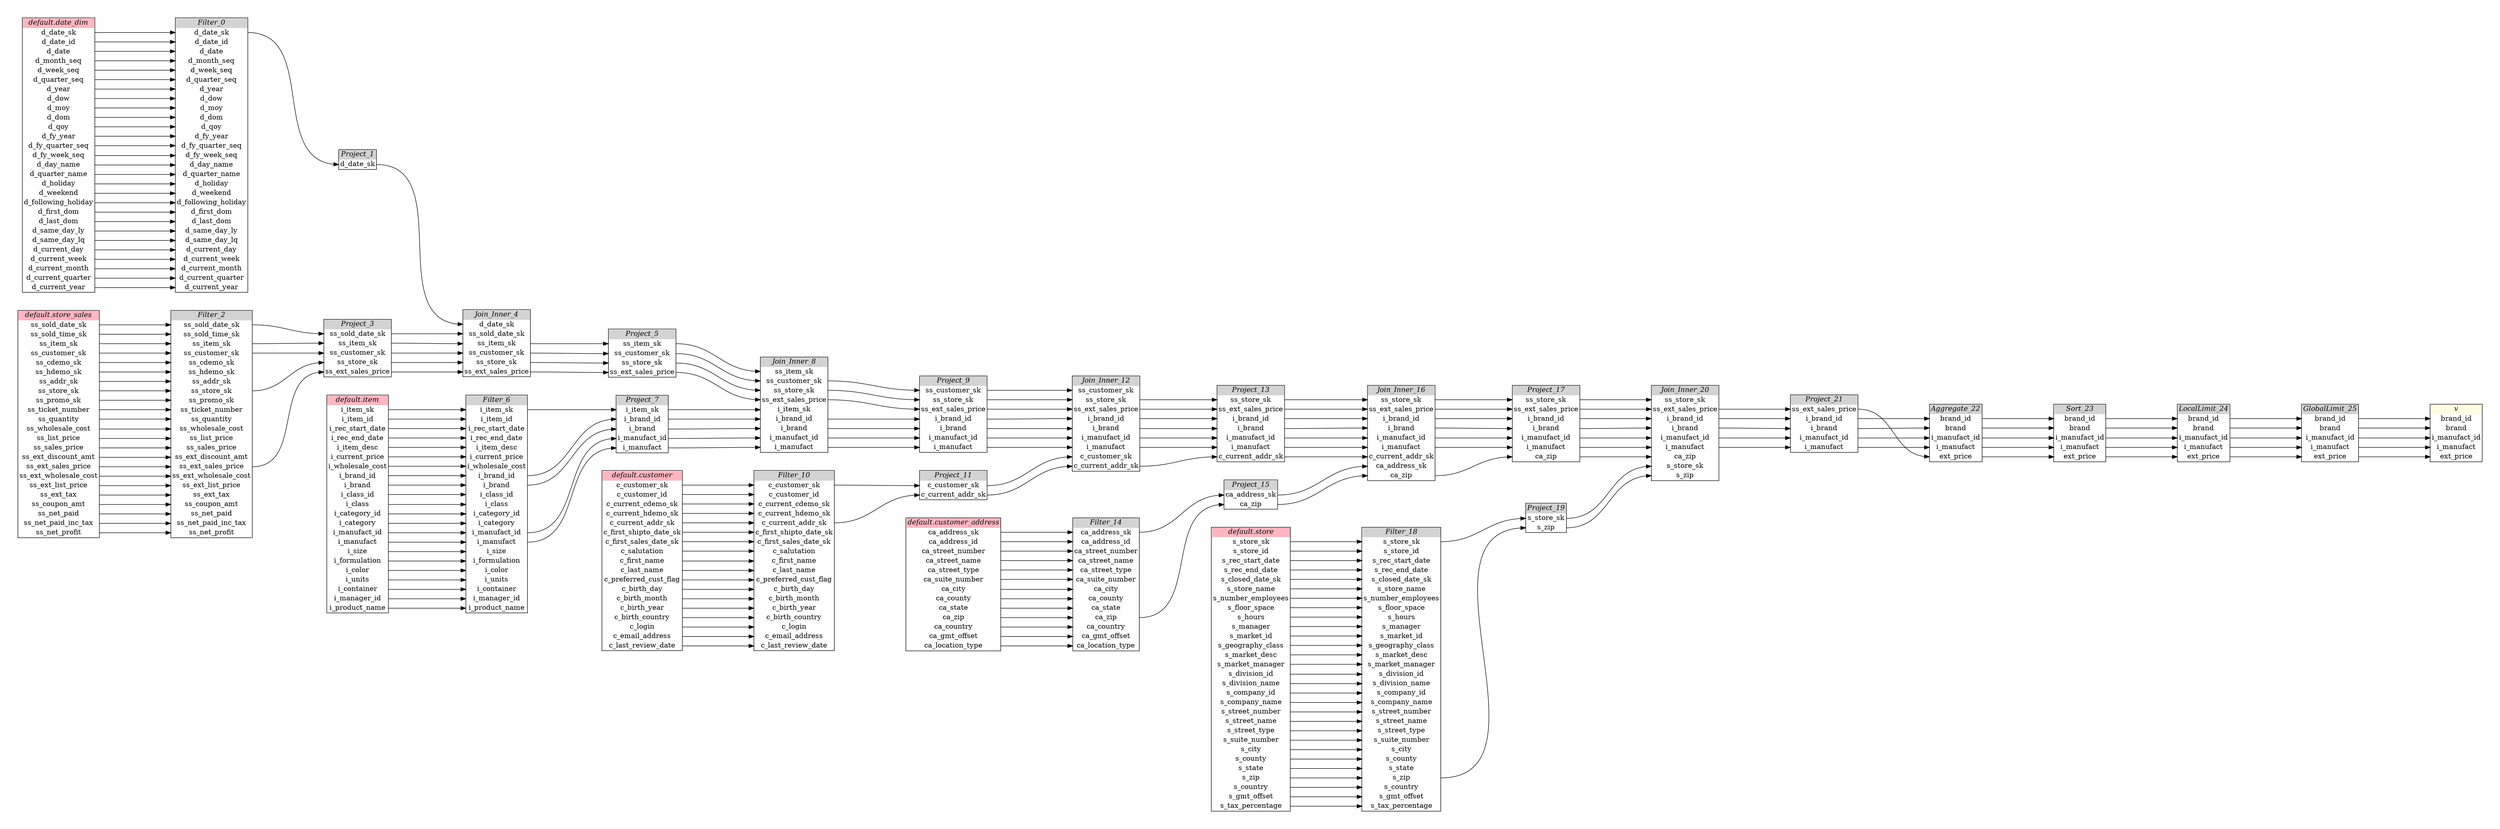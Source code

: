 // Automatically generated by TPCDSFlowTestSuite


digraph {
  graph [pad="0.5", nodesep="0.5", ranksep="2", fontname="Helvetica"];
  node [shape=plain]
  rankdir=LR;

  
"Aggregate_22" [label=<
<table border="1" cellborder="0" cellspacing="0">
  <tr><td bgcolor="lightgray" port="nodeName"><i>Aggregate_22</i></td></tr>
  <tr><td port="0">brand_id</td></tr>
<tr><td port="1">brand</td></tr>
<tr><td port="2">i_manufact_id</td></tr>
<tr><td port="3">i_manufact</td></tr>
<tr><td port="4">ext_price</td></tr>
</table>>];
     

"Filter_0" [label=<
<table border="1" cellborder="0" cellspacing="0">
  <tr><td bgcolor="lightgray" port="nodeName"><i>Filter_0</i></td></tr>
  <tr><td port="0">d_date_sk</td></tr>
<tr><td port="1">d_date_id</td></tr>
<tr><td port="2">d_date</td></tr>
<tr><td port="3">d_month_seq</td></tr>
<tr><td port="4">d_week_seq</td></tr>
<tr><td port="5">d_quarter_seq</td></tr>
<tr><td port="6">d_year</td></tr>
<tr><td port="7">d_dow</td></tr>
<tr><td port="8">d_moy</td></tr>
<tr><td port="9">d_dom</td></tr>
<tr><td port="10">d_qoy</td></tr>
<tr><td port="11">d_fy_year</td></tr>
<tr><td port="12">d_fy_quarter_seq</td></tr>
<tr><td port="13">d_fy_week_seq</td></tr>
<tr><td port="14">d_day_name</td></tr>
<tr><td port="15">d_quarter_name</td></tr>
<tr><td port="16">d_holiday</td></tr>
<tr><td port="17">d_weekend</td></tr>
<tr><td port="18">d_following_holiday</td></tr>
<tr><td port="19">d_first_dom</td></tr>
<tr><td port="20">d_last_dom</td></tr>
<tr><td port="21">d_same_day_ly</td></tr>
<tr><td port="22">d_same_day_lq</td></tr>
<tr><td port="23">d_current_day</td></tr>
<tr><td port="24">d_current_week</td></tr>
<tr><td port="25">d_current_month</td></tr>
<tr><td port="26">d_current_quarter</td></tr>
<tr><td port="27">d_current_year</td></tr>
</table>>];
     

"Filter_10" [label=<
<table border="1" cellborder="0" cellspacing="0">
  <tr><td bgcolor="lightgray" port="nodeName"><i>Filter_10</i></td></tr>
  <tr><td port="0">c_customer_sk</td></tr>
<tr><td port="1">c_customer_id</td></tr>
<tr><td port="2">c_current_cdemo_sk</td></tr>
<tr><td port="3">c_current_hdemo_sk</td></tr>
<tr><td port="4">c_current_addr_sk</td></tr>
<tr><td port="5">c_first_shipto_date_sk</td></tr>
<tr><td port="6">c_first_sales_date_sk</td></tr>
<tr><td port="7">c_salutation</td></tr>
<tr><td port="8">c_first_name</td></tr>
<tr><td port="9">c_last_name</td></tr>
<tr><td port="10">c_preferred_cust_flag</td></tr>
<tr><td port="11">c_birth_day</td></tr>
<tr><td port="12">c_birth_month</td></tr>
<tr><td port="13">c_birth_year</td></tr>
<tr><td port="14">c_birth_country</td></tr>
<tr><td port="15">c_login</td></tr>
<tr><td port="16">c_email_address</td></tr>
<tr><td port="17">c_last_review_date</td></tr>
</table>>];
     

"Filter_14" [label=<
<table border="1" cellborder="0" cellspacing="0">
  <tr><td bgcolor="lightgray" port="nodeName"><i>Filter_14</i></td></tr>
  <tr><td port="0">ca_address_sk</td></tr>
<tr><td port="1">ca_address_id</td></tr>
<tr><td port="2">ca_street_number</td></tr>
<tr><td port="3">ca_street_name</td></tr>
<tr><td port="4">ca_street_type</td></tr>
<tr><td port="5">ca_suite_number</td></tr>
<tr><td port="6">ca_city</td></tr>
<tr><td port="7">ca_county</td></tr>
<tr><td port="8">ca_state</td></tr>
<tr><td port="9">ca_zip</td></tr>
<tr><td port="10">ca_country</td></tr>
<tr><td port="11">ca_gmt_offset</td></tr>
<tr><td port="12">ca_location_type</td></tr>
</table>>];
     

"Filter_18" [label=<
<table border="1" cellborder="0" cellspacing="0">
  <tr><td bgcolor="lightgray" port="nodeName"><i>Filter_18</i></td></tr>
  <tr><td port="0">s_store_sk</td></tr>
<tr><td port="1">s_store_id</td></tr>
<tr><td port="2">s_rec_start_date</td></tr>
<tr><td port="3">s_rec_end_date</td></tr>
<tr><td port="4">s_closed_date_sk</td></tr>
<tr><td port="5">s_store_name</td></tr>
<tr><td port="6">s_number_employees</td></tr>
<tr><td port="7">s_floor_space</td></tr>
<tr><td port="8">s_hours</td></tr>
<tr><td port="9">s_manager</td></tr>
<tr><td port="10">s_market_id</td></tr>
<tr><td port="11">s_geography_class</td></tr>
<tr><td port="12">s_market_desc</td></tr>
<tr><td port="13">s_market_manager</td></tr>
<tr><td port="14">s_division_id</td></tr>
<tr><td port="15">s_division_name</td></tr>
<tr><td port="16">s_company_id</td></tr>
<tr><td port="17">s_company_name</td></tr>
<tr><td port="18">s_street_number</td></tr>
<tr><td port="19">s_street_name</td></tr>
<tr><td port="20">s_street_type</td></tr>
<tr><td port="21">s_suite_number</td></tr>
<tr><td port="22">s_city</td></tr>
<tr><td port="23">s_county</td></tr>
<tr><td port="24">s_state</td></tr>
<tr><td port="25">s_zip</td></tr>
<tr><td port="26">s_country</td></tr>
<tr><td port="27">s_gmt_offset</td></tr>
<tr><td port="28">s_tax_percentage</td></tr>
</table>>];
     

"Filter_2" [label=<
<table border="1" cellborder="0" cellspacing="0">
  <tr><td bgcolor="lightgray" port="nodeName"><i>Filter_2</i></td></tr>
  <tr><td port="0">ss_sold_date_sk</td></tr>
<tr><td port="1">ss_sold_time_sk</td></tr>
<tr><td port="2">ss_item_sk</td></tr>
<tr><td port="3">ss_customer_sk</td></tr>
<tr><td port="4">ss_cdemo_sk</td></tr>
<tr><td port="5">ss_hdemo_sk</td></tr>
<tr><td port="6">ss_addr_sk</td></tr>
<tr><td port="7">ss_store_sk</td></tr>
<tr><td port="8">ss_promo_sk</td></tr>
<tr><td port="9">ss_ticket_number</td></tr>
<tr><td port="10">ss_quantity</td></tr>
<tr><td port="11">ss_wholesale_cost</td></tr>
<tr><td port="12">ss_list_price</td></tr>
<tr><td port="13">ss_sales_price</td></tr>
<tr><td port="14">ss_ext_discount_amt</td></tr>
<tr><td port="15">ss_ext_sales_price</td></tr>
<tr><td port="16">ss_ext_wholesale_cost</td></tr>
<tr><td port="17">ss_ext_list_price</td></tr>
<tr><td port="18">ss_ext_tax</td></tr>
<tr><td port="19">ss_coupon_amt</td></tr>
<tr><td port="20">ss_net_paid</td></tr>
<tr><td port="21">ss_net_paid_inc_tax</td></tr>
<tr><td port="22">ss_net_profit</td></tr>
</table>>];
     

"Filter_6" [label=<
<table border="1" cellborder="0" cellspacing="0">
  <tr><td bgcolor="lightgray" port="nodeName"><i>Filter_6</i></td></tr>
  <tr><td port="0">i_item_sk</td></tr>
<tr><td port="1">i_item_id</td></tr>
<tr><td port="2">i_rec_start_date</td></tr>
<tr><td port="3">i_rec_end_date</td></tr>
<tr><td port="4">i_item_desc</td></tr>
<tr><td port="5">i_current_price</td></tr>
<tr><td port="6">i_wholesale_cost</td></tr>
<tr><td port="7">i_brand_id</td></tr>
<tr><td port="8">i_brand</td></tr>
<tr><td port="9">i_class_id</td></tr>
<tr><td port="10">i_class</td></tr>
<tr><td port="11">i_category_id</td></tr>
<tr><td port="12">i_category</td></tr>
<tr><td port="13">i_manufact_id</td></tr>
<tr><td port="14">i_manufact</td></tr>
<tr><td port="15">i_size</td></tr>
<tr><td port="16">i_formulation</td></tr>
<tr><td port="17">i_color</td></tr>
<tr><td port="18">i_units</td></tr>
<tr><td port="19">i_container</td></tr>
<tr><td port="20">i_manager_id</td></tr>
<tr><td port="21">i_product_name</td></tr>
</table>>];
     

"GlobalLimit_25" [label=<
<table border="1" cellborder="0" cellspacing="0">
  <tr><td bgcolor="lightgray" port="nodeName"><i>GlobalLimit_25</i></td></tr>
  <tr><td port="0">brand_id</td></tr>
<tr><td port="1">brand</td></tr>
<tr><td port="2">i_manufact_id</td></tr>
<tr><td port="3">i_manufact</td></tr>
<tr><td port="4">ext_price</td></tr>
</table>>];
     

"Join_Inner_12" [label=<
<table border="1" cellborder="0" cellspacing="0">
  <tr><td bgcolor="lightgray" port="nodeName"><i>Join_Inner_12</i></td></tr>
  <tr><td port="0">ss_customer_sk</td></tr>
<tr><td port="1">ss_store_sk</td></tr>
<tr><td port="2">ss_ext_sales_price</td></tr>
<tr><td port="3">i_brand_id</td></tr>
<tr><td port="4">i_brand</td></tr>
<tr><td port="5">i_manufact_id</td></tr>
<tr><td port="6">i_manufact</td></tr>
<tr><td port="7">c_customer_sk</td></tr>
<tr><td port="8">c_current_addr_sk</td></tr>
</table>>];
     

"Join_Inner_16" [label=<
<table border="1" cellborder="0" cellspacing="0">
  <tr><td bgcolor="lightgray" port="nodeName"><i>Join_Inner_16</i></td></tr>
  <tr><td port="0">ss_store_sk</td></tr>
<tr><td port="1">ss_ext_sales_price</td></tr>
<tr><td port="2">i_brand_id</td></tr>
<tr><td port="3">i_brand</td></tr>
<tr><td port="4">i_manufact_id</td></tr>
<tr><td port="5">i_manufact</td></tr>
<tr><td port="6">c_current_addr_sk</td></tr>
<tr><td port="7">ca_address_sk</td></tr>
<tr><td port="8">ca_zip</td></tr>
</table>>];
     

"Join_Inner_20" [label=<
<table border="1" cellborder="0" cellspacing="0">
  <tr><td bgcolor="lightgray" port="nodeName"><i>Join_Inner_20</i></td></tr>
  <tr><td port="0">ss_store_sk</td></tr>
<tr><td port="1">ss_ext_sales_price</td></tr>
<tr><td port="2">i_brand_id</td></tr>
<tr><td port="3">i_brand</td></tr>
<tr><td port="4">i_manufact_id</td></tr>
<tr><td port="5">i_manufact</td></tr>
<tr><td port="6">ca_zip</td></tr>
<tr><td port="7">s_store_sk</td></tr>
<tr><td port="8">s_zip</td></tr>
</table>>];
     

"Join_Inner_4" [label=<
<table border="1" cellborder="0" cellspacing="0">
  <tr><td bgcolor="lightgray" port="nodeName"><i>Join_Inner_4</i></td></tr>
  <tr><td port="0">d_date_sk</td></tr>
<tr><td port="1">ss_sold_date_sk</td></tr>
<tr><td port="2">ss_item_sk</td></tr>
<tr><td port="3">ss_customer_sk</td></tr>
<tr><td port="4">ss_store_sk</td></tr>
<tr><td port="5">ss_ext_sales_price</td></tr>
</table>>];
     

"Join_Inner_8" [label=<
<table border="1" cellborder="0" cellspacing="0">
  <tr><td bgcolor="lightgray" port="nodeName"><i>Join_Inner_8</i></td></tr>
  <tr><td port="0">ss_item_sk</td></tr>
<tr><td port="1">ss_customer_sk</td></tr>
<tr><td port="2">ss_store_sk</td></tr>
<tr><td port="3">ss_ext_sales_price</td></tr>
<tr><td port="4">i_item_sk</td></tr>
<tr><td port="5">i_brand_id</td></tr>
<tr><td port="6">i_brand</td></tr>
<tr><td port="7">i_manufact_id</td></tr>
<tr><td port="8">i_manufact</td></tr>
</table>>];
     

"LocalLimit_24" [label=<
<table border="1" cellborder="0" cellspacing="0">
  <tr><td bgcolor="lightgray" port="nodeName"><i>LocalLimit_24</i></td></tr>
  <tr><td port="0">brand_id</td></tr>
<tr><td port="1">brand</td></tr>
<tr><td port="2">i_manufact_id</td></tr>
<tr><td port="3">i_manufact</td></tr>
<tr><td port="4">ext_price</td></tr>
</table>>];
     

"Project_1" [label=<
<table border="1" cellborder="0" cellspacing="0">
  <tr><td bgcolor="lightgray" port="nodeName"><i>Project_1</i></td></tr>
  <tr><td port="0">d_date_sk</td></tr>
</table>>];
     

"Project_11" [label=<
<table border="1" cellborder="0" cellspacing="0">
  <tr><td bgcolor="lightgray" port="nodeName"><i>Project_11</i></td></tr>
  <tr><td port="0">c_customer_sk</td></tr>
<tr><td port="1">c_current_addr_sk</td></tr>
</table>>];
     

"Project_13" [label=<
<table border="1" cellborder="0" cellspacing="0">
  <tr><td bgcolor="lightgray" port="nodeName"><i>Project_13</i></td></tr>
  <tr><td port="0">ss_store_sk</td></tr>
<tr><td port="1">ss_ext_sales_price</td></tr>
<tr><td port="2">i_brand_id</td></tr>
<tr><td port="3">i_brand</td></tr>
<tr><td port="4">i_manufact_id</td></tr>
<tr><td port="5">i_manufact</td></tr>
<tr><td port="6">c_current_addr_sk</td></tr>
</table>>];
     

"Project_15" [label=<
<table border="1" cellborder="0" cellspacing="0">
  <tr><td bgcolor="lightgray" port="nodeName"><i>Project_15</i></td></tr>
  <tr><td port="0">ca_address_sk</td></tr>
<tr><td port="1">ca_zip</td></tr>
</table>>];
     

"Project_17" [label=<
<table border="1" cellborder="0" cellspacing="0">
  <tr><td bgcolor="lightgray" port="nodeName"><i>Project_17</i></td></tr>
  <tr><td port="0">ss_store_sk</td></tr>
<tr><td port="1">ss_ext_sales_price</td></tr>
<tr><td port="2">i_brand_id</td></tr>
<tr><td port="3">i_brand</td></tr>
<tr><td port="4">i_manufact_id</td></tr>
<tr><td port="5">i_manufact</td></tr>
<tr><td port="6">ca_zip</td></tr>
</table>>];
     

"Project_19" [label=<
<table border="1" cellborder="0" cellspacing="0">
  <tr><td bgcolor="lightgray" port="nodeName"><i>Project_19</i></td></tr>
  <tr><td port="0">s_store_sk</td></tr>
<tr><td port="1">s_zip</td></tr>
</table>>];
     

"Project_21" [label=<
<table border="1" cellborder="0" cellspacing="0">
  <tr><td bgcolor="lightgray" port="nodeName"><i>Project_21</i></td></tr>
  <tr><td port="0">ss_ext_sales_price</td></tr>
<tr><td port="1">i_brand_id</td></tr>
<tr><td port="2">i_brand</td></tr>
<tr><td port="3">i_manufact_id</td></tr>
<tr><td port="4">i_manufact</td></tr>
</table>>];
     

"Project_3" [label=<
<table border="1" cellborder="0" cellspacing="0">
  <tr><td bgcolor="lightgray" port="nodeName"><i>Project_3</i></td></tr>
  <tr><td port="0">ss_sold_date_sk</td></tr>
<tr><td port="1">ss_item_sk</td></tr>
<tr><td port="2">ss_customer_sk</td></tr>
<tr><td port="3">ss_store_sk</td></tr>
<tr><td port="4">ss_ext_sales_price</td></tr>
</table>>];
     

"Project_5" [label=<
<table border="1" cellborder="0" cellspacing="0">
  <tr><td bgcolor="lightgray" port="nodeName"><i>Project_5</i></td></tr>
  <tr><td port="0">ss_item_sk</td></tr>
<tr><td port="1">ss_customer_sk</td></tr>
<tr><td port="2">ss_store_sk</td></tr>
<tr><td port="3">ss_ext_sales_price</td></tr>
</table>>];
     

"Project_7" [label=<
<table border="1" cellborder="0" cellspacing="0">
  <tr><td bgcolor="lightgray" port="nodeName"><i>Project_7</i></td></tr>
  <tr><td port="0">i_item_sk</td></tr>
<tr><td port="1">i_brand_id</td></tr>
<tr><td port="2">i_brand</td></tr>
<tr><td port="3">i_manufact_id</td></tr>
<tr><td port="4">i_manufact</td></tr>
</table>>];
     

"Project_9" [label=<
<table border="1" cellborder="0" cellspacing="0">
  <tr><td bgcolor="lightgray" port="nodeName"><i>Project_9</i></td></tr>
  <tr><td port="0">ss_customer_sk</td></tr>
<tr><td port="1">ss_store_sk</td></tr>
<tr><td port="2">ss_ext_sales_price</td></tr>
<tr><td port="3">i_brand_id</td></tr>
<tr><td port="4">i_brand</td></tr>
<tr><td port="5">i_manufact_id</td></tr>
<tr><td port="6">i_manufact</td></tr>
</table>>];
     

"Sort_23" [label=<
<table border="1" cellborder="0" cellspacing="0">
  <tr><td bgcolor="lightgray" port="nodeName"><i>Sort_23</i></td></tr>
  <tr><td port="0">brand_id</td></tr>
<tr><td port="1">brand</td></tr>
<tr><td port="2">i_manufact_id</td></tr>
<tr><td port="3">i_manufact</td></tr>
<tr><td port="4">ext_price</td></tr>
</table>>];
     

"default.customer" [label=<
<table border="1" cellborder="0" cellspacing="0">
  <tr><td bgcolor="lightpink" port="nodeName"><i>default.customer</i></td></tr>
  <tr><td port="0">c_customer_sk</td></tr>
<tr><td port="1">c_customer_id</td></tr>
<tr><td port="2">c_current_cdemo_sk</td></tr>
<tr><td port="3">c_current_hdemo_sk</td></tr>
<tr><td port="4">c_current_addr_sk</td></tr>
<tr><td port="5">c_first_shipto_date_sk</td></tr>
<tr><td port="6">c_first_sales_date_sk</td></tr>
<tr><td port="7">c_salutation</td></tr>
<tr><td port="8">c_first_name</td></tr>
<tr><td port="9">c_last_name</td></tr>
<tr><td port="10">c_preferred_cust_flag</td></tr>
<tr><td port="11">c_birth_day</td></tr>
<tr><td port="12">c_birth_month</td></tr>
<tr><td port="13">c_birth_year</td></tr>
<tr><td port="14">c_birth_country</td></tr>
<tr><td port="15">c_login</td></tr>
<tr><td port="16">c_email_address</td></tr>
<tr><td port="17">c_last_review_date</td></tr>
</table>>];
     

"default.customer_address" [label=<
<table border="1" cellborder="0" cellspacing="0">
  <tr><td bgcolor="lightpink" port="nodeName"><i>default.customer_address</i></td></tr>
  <tr><td port="0">ca_address_sk</td></tr>
<tr><td port="1">ca_address_id</td></tr>
<tr><td port="2">ca_street_number</td></tr>
<tr><td port="3">ca_street_name</td></tr>
<tr><td port="4">ca_street_type</td></tr>
<tr><td port="5">ca_suite_number</td></tr>
<tr><td port="6">ca_city</td></tr>
<tr><td port="7">ca_county</td></tr>
<tr><td port="8">ca_state</td></tr>
<tr><td port="9">ca_zip</td></tr>
<tr><td port="10">ca_country</td></tr>
<tr><td port="11">ca_gmt_offset</td></tr>
<tr><td port="12">ca_location_type</td></tr>
</table>>];
     

"default.date_dim" [label=<
<table border="1" cellborder="0" cellspacing="0">
  <tr><td bgcolor="lightpink" port="nodeName"><i>default.date_dim</i></td></tr>
  <tr><td port="0">d_date_sk</td></tr>
<tr><td port="1">d_date_id</td></tr>
<tr><td port="2">d_date</td></tr>
<tr><td port="3">d_month_seq</td></tr>
<tr><td port="4">d_week_seq</td></tr>
<tr><td port="5">d_quarter_seq</td></tr>
<tr><td port="6">d_year</td></tr>
<tr><td port="7">d_dow</td></tr>
<tr><td port="8">d_moy</td></tr>
<tr><td port="9">d_dom</td></tr>
<tr><td port="10">d_qoy</td></tr>
<tr><td port="11">d_fy_year</td></tr>
<tr><td port="12">d_fy_quarter_seq</td></tr>
<tr><td port="13">d_fy_week_seq</td></tr>
<tr><td port="14">d_day_name</td></tr>
<tr><td port="15">d_quarter_name</td></tr>
<tr><td port="16">d_holiday</td></tr>
<tr><td port="17">d_weekend</td></tr>
<tr><td port="18">d_following_holiday</td></tr>
<tr><td port="19">d_first_dom</td></tr>
<tr><td port="20">d_last_dom</td></tr>
<tr><td port="21">d_same_day_ly</td></tr>
<tr><td port="22">d_same_day_lq</td></tr>
<tr><td port="23">d_current_day</td></tr>
<tr><td port="24">d_current_week</td></tr>
<tr><td port="25">d_current_month</td></tr>
<tr><td port="26">d_current_quarter</td></tr>
<tr><td port="27">d_current_year</td></tr>
</table>>];
     

"default.item" [label=<
<table border="1" cellborder="0" cellspacing="0">
  <tr><td bgcolor="lightpink" port="nodeName"><i>default.item</i></td></tr>
  <tr><td port="0">i_item_sk</td></tr>
<tr><td port="1">i_item_id</td></tr>
<tr><td port="2">i_rec_start_date</td></tr>
<tr><td port="3">i_rec_end_date</td></tr>
<tr><td port="4">i_item_desc</td></tr>
<tr><td port="5">i_current_price</td></tr>
<tr><td port="6">i_wholesale_cost</td></tr>
<tr><td port="7">i_brand_id</td></tr>
<tr><td port="8">i_brand</td></tr>
<tr><td port="9">i_class_id</td></tr>
<tr><td port="10">i_class</td></tr>
<tr><td port="11">i_category_id</td></tr>
<tr><td port="12">i_category</td></tr>
<tr><td port="13">i_manufact_id</td></tr>
<tr><td port="14">i_manufact</td></tr>
<tr><td port="15">i_size</td></tr>
<tr><td port="16">i_formulation</td></tr>
<tr><td port="17">i_color</td></tr>
<tr><td port="18">i_units</td></tr>
<tr><td port="19">i_container</td></tr>
<tr><td port="20">i_manager_id</td></tr>
<tr><td port="21">i_product_name</td></tr>
</table>>];
     

"default.store" [label=<
<table border="1" cellborder="0" cellspacing="0">
  <tr><td bgcolor="lightpink" port="nodeName"><i>default.store</i></td></tr>
  <tr><td port="0">s_store_sk</td></tr>
<tr><td port="1">s_store_id</td></tr>
<tr><td port="2">s_rec_start_date</td></tr>
<tr><td port="3">s_rec_end_date</td></tr>
<tr><td port="4">s_closed_date_sk</td></tr>
<tr><td port="5">s_store_name</td></tr>
<tr><td port="6">s_number_employees</td></tr>
<tr><td port="7">s_floor_space</td></tr>
<tr><td port="8">s_hours</td></tr>
<tr><td port="9">s_manager</td></tr>
<tr><td port="10">s_market_id</td></tr>
<tr><td port="11">s_geography_class</td></tr>
<tr><td port="12">s_market_desc</td></tr>
<tr><td port="13">s_market_manager</td></tr>
<tr><td port="14">s_division_id</td></tr>
<tr><td port="15">s_division_name</td></tr>
<tr><td port="16">s_company_id</td></tr>
<tr><td port="17">s_company_name</td></tr>
<tr><td port="18">s_street_number</td></tr>
<tr><td port="19">s_street_name</td></tr>
<tr><td port="20">s_street_type</td></tr>
<tr><td port="21">s_suite_number</td></tr>
<tr><td port="22">s_city</td></tr>
<tr><td port="23">s_county</td></tr>
<tr><td port="24">s_state</td></tr>
<tr><td port="25">s_zip</td></tr>
<tr><td port="26">s_country</td></tr>
<tr><td port="27">s_gmt_offset</td></tr>
<tr><td port="28">s_tax_percentage</td></tr>
</table>>];
     

"default.store_sales" [label=<
<table border="1" cellborder="0" cellspacing="0">
  <tr><td bgcolor="lightpink" port="nodeName"><i>default.store_sales</i></td></tr>
  <tr><td port="0">ss_sold_date_sk</td></tr>
<tr><td port="1">ss_sold_time_sk</td></tr>
<tr><td port="2">ss_item_sk</td></tr>
<tr><td port="3">ss_customer_sk</td></tr>
<tr><td port="4">ss_cdemo_sk</td></tr>
<tr><td port="5">ss_hdemo_sk</td></tr>
<tr><td port="6">ss_addr_sk</td></tr>
<tr><td port="7">ss_store_sk</td></tr>
<tr><td port="8">ss_promo_sk</td></tr>
<tr><td port="9">ss_ticket_number</td></tr>
<tr><td port="10">ss_quantity</td></tr>
<tr><td port="11">ss_wholesale_cost</td></tr>
<tr><td port="12">ss_list_price</td></tr>
<tr><td port="13">ss_sales_price</td></tr>
<tr><td port="14">ss_ext_discount_amt</td></tr>
<tr><td port="15">ss_ext_sales_price</td></tr>
<tr><td port="16">ss_ext_wholesale_cost</td></tr>
<tr><td port="17">ss_ext_list_price</td></tr>
<tr><td port="18">ss_ext_tax</td></tr>
<tr><td port="19">ss_coupon_amt</td></tr>
<tr><td port="20">ss_net_paid</td></tr>
<tr><td port="21">ss_net_paid_inc_tax</td></tr>
<tr><td port="22">ss_net_profit</td></tr>
</table>>];
     

"v" [label=<
<table border="1" cellborder="0" cellspacing="0">
  <tr><td bgcolor="lightyellow" port="nodeName"><i>v</i></td></tr>
  <tr><td port="0">brand_id</td></tr>
<tr><td port="1">brand</td></tr>
<tr><td port="2">i_manufact_id</td></tr>
<tr><td port="3">i_manufact</td></tr>
<tr><td port="4">ext_price</td></tr>
</table>>];
     
  "Aggregate_22":0 -> "Sort_23":0;
"Aggregate_22":1 -> "Sort_23":1;
"Aggregate_22":2 -> "Sort_23":2;
"Aggregate_22":3 -> "Sort_23":3;
"Aggregate_22":4 -> "Sort_23":4;
"Filter_0":0 -> "Project_1":0;
"Filter_10":0 -> "Project_11":0;
"Filter_10":4 -> "Project_11":1;
"Filter_14":0 -> "Project_15":0;
"Filter_14":9 -> "Project_15":1;
"Filter_18":0 -> "Project_19":0;
"Filter_18":25 -> "Project_19":1;
"Filter_2":0 -> "Project_3":0;
"Filter_2":15 -> "Project_3":4;
"Filter_2":2 -> "Project_3":1;
"Filter_2":3 -> "Project_3":2;
"Filter_2":7 -> "Project_3":3;
"Filter_6":0 -> "Project_7":0;
"Filter_6":13 -> "Project_7":3;
"Filter_6":14 -> "Project_7":4;
"Filter_6":7 -> "Project_7":1;
"Filter_6":8 -> "Project_7":2;
"GlobalLimit_25":0 -> "v":0;
"GlobalLimit_25":1 -> "v":1;
"GlobalLimit_25":2 -> "v":2;
"GlobalLimit_25":3 -> "v":3;
"GlobalLimit_25":4 -> "v":4;
"Join_Inner_12":1 -> "Project_13":0;
"Join_Inner_12":2 -> "Project_13":1;
"Join_Inner_12":3 -> "Project_13":2;
"Join_Inner_12":4 -> "Project_13":3;
"Join_Inner_12":5 -> "Project_13":4;
"Join_Inner_12":6 -> "Project_13":5;
"Join_Inner_12":8 -> "Project_13":6;
"Join_Inner_16":0 -> "Project_17":0;
"Join_Inner_16":1 -> "Project_17":1;
"Join_Inner_16":2 -> "Project_17":2;
"Join_Inner_16":3 -> "Project_17":3;
"Join_Inner_16":4 -> "Project_17":4;
"Join_Inner_16":5 -> "Project_17":5;
"Join_Inner_16":8 -> "Project_17":6;
"Join_Inner_20":1 -> "Project_21":0;
"Join_Inner_20":2 -> "Project_21":1;
"Join_Inner_20":3 -> "Project_21":2;
"Join_Inner_20":4 -> "Project_21":3;
"Join_Inner_20":5 -> "Project_21":4;
"Join_Inner_4":2 -> "Project_5":0;
"Join_Inner_4":3 -> "Project_5":1;
"Join_Inner_4":4 -> "Project_5":2;
"Join_Inner_4":5 -> "Project_5":3;
"Join_Inner_8":1 -> "Project_9":0;
"Join_Inner_8":2 -> "Project_9":1;
"Join_Inner_8":3 -> "Project_9":2;
"Join_Inner_8":5 -> "Project_9":3;
"Join_Inner_8":6 -> "Project_9":4;
"Join_Inner_8":7 -> "Project_9":5;
"Join_Inner_8":8 -> "Project_9":6;
"LocalLimit_24":0 -> "GlobalLimit_25":0;
"LocalLimit_24":1 -> "GlobalLimit_25":1;
"LocalLimit_24":2 -> "GlobalLimit_25":2;
"LocalLimit_24":3 -> "GlobalLimit_25":3;
"LocalLimit_24":4 -> "GlobalLimit_25":4;
"Project_1":0 -> "Join_Inner_4":0;
"Project_11":0 -> "Join_Inner_12":7;
"Project_11":1 -> "Join_Inner_12":8;
"Project_13":0 -> "Join_Inner_16":0;
"Project_13":1 -> "Join_Inner_16":1;
"Project_13":2 -> "Join_Inner_16":2;
"Project_13":3 -> "Join_Inner_16":3;
"Project_13":4 -> "Join_Inner_16":4;
"Project_13":5 -> "Join_Inner_16":5;
"Project_13":6 -> "Join_Inner_16":6;
"Project_15":0 -> "Join_Inner_16":7;
"Project_15":1 -> "Join_Inner_16":8;
"Project_17":0 -> "Join_Inner_20":0;
"Project_17":1 -> "Join_Inner_20":1;
"Project_17":2 -> "Join_Inner_20":2;
"Project_17":3 -> "Join_Inner_20":3;
"Project_17":4 -> "Join_Inner_20":4;
"Project_17":5 -> "Join_Inner_20":5;
"Project_17":6 -> "Join_Inner_20":6;
"Project_19":0 -> "Join_Inner_20":7;
"Project_19":1 -> "Join_Inner_20":8;
"Project_21":0 -> "Aggregate_22":4;
"Project_21":1 -> "Aggregate_22":0;
"Project_21":2 -> "Aggregate_22":1;
"Project_21":3 -> "Aggregate_22":2;
"Project_21":4 -> "Aggregate_22":3;
"Project_3":0 -> "Join_Inner_4":1;
"Project_3":1 -> "Join_Inner_4":2;
"Project_3":2 -> "Join_Inner_4":3;
"Project_3":3 -> "Join_Inner_4":4;
"Project_3":4 -> "Join_Inner_4":5;
"Project_5":0 -> "Join_Inner_8":0;
"Project_5":1 -> "Join_Inner_8":1;
"Project_5":2 -> "Join_Inner_8":2;
"Project_5":3 -> "Join_Inner_8":3;
"Project_7":0 -> "Join_Inner_8":4;
"Project_7":1 -> "Join_Inner_8":5;
"Project_7":2 -> "Join_Inner_8":6;
"Project_7":3 -> "Join_Inner_8":7;
"Project_7":4 -> "Join_Inner_8":8;
"Project_9":0 -> "Join_Inner_12":0;
"Project_9":1 -> "Join_Inner_12":1;
"Project_9":2 -> "Join_Inner_12":2;
"Project_9":3 -> "Join_Inner_12":3;
"Project_9":4 -> "Join_Inner_12":4;
"Project_9":5 -> "Join_Inner_12":5;
"Project_9":6 -> "Join_Inner_12":6;
"Sort_23":0 -> "LocalLimit_24":0;
"Sort_23":1 -> "LocalLimit_24":1;
"Sort_23":2 -> "LocalLimit_24":2;
"Sort_23":3 -> "LocalLimit_24":3;
"Sort_23":4 -> "LocalLimit_24":4;
"default.customer":0 -> "Filter_10":0;
"default.customer":1 -> "Filter_10":1;
"default.customer":10 -> "Filter_10":10;
"default.customer":11 -> "Filter_10":11;
"default.customer":12 -> "Filter_10":12;
"default.customer":13 -> "Filter_10":13;
"default.customer":14 -> "Filter_10":14;
"default.customer":15 -> "Filter_10":15;
"default.customer":16 -> "Filter_10":16;
"default.customer":17 -> "Filter_10":17;
"default.customer":2 -> "Filter_10":2;
"default.customer":3 -> "Filter_10":3;
"default.customer":4 -> "Filter_10":4;
"default.customer":5 -> "Filter_10":5;
"default.customer":6 -> "Filter_10":6;
"default.customer":7 -> "Filter_10":7;
"default.customer":8 -> "Filter_10":8;
"default.customer":9 -> "Filter_10":9;
"default.customer_address":0 -> "Filter_14":0;
"default.customer_address":1 -> "Filter_14":1;
"default.customer_address":10 -> "Filter_14":10;
"default.customer_address":11 -> "Filter_14":11;
"default.customer_address":12 -> "Filter_14":12;
"default.customer_address":2 -> "Filter_14":2;
"default.customer_address":3 -> "Filter_14":3;
"default.customer_address":4 -> "Filter_14":4;
"default.customer_address":5 -> "Filter_14":5;
"default.customer_address":6 -> "Filter_14":6;
"default.customer_address":7 -> "Filter_14":7;
"default.customer_address":8 -> "Filter_14":8;
"default.customer_address":9 -> "Filter_14":9;
"default.date_dim":0 -> "Filter_0":0;
"default.date_dim":1 -> "Filter_0":1;
"default.date_dim":10 -> "Filter_0":10;
"default.date_dim":11 -> "Filter_0":11;
"default.date_dim":12 -> "Filter_0":12;
"default.date_dim":13 -> "Filter_0":13;
"default.date_dim":14 -> "Filter_0":14;
"default.date_dim":15 -> "Filter_0":15;
"default.date_dim":16 -> "Filter_0":16;
"default.date_dim":17 -> "Filter_0":17;
"default.date_dim":18 -> "Filter_0":18;
"default.date_dim":19 -> "Filter_0":19;
"default.date_dim":2 -> "Filter_0":2;
"default.date_dim":20 -> "Filter_0":20;
"default.date_dim":21 -> "Filter_0":21;
"default.date_dim":22 -> "Filter_0":22;
"default.date_dim":23 -> "Filter_0":23;
"default.date_dim":24 -> "Filter_0":24;
"default.date_dim":25 -> "Filter_0":25;
"default.date_dim":26 -> "Filter_0":26;
"default.date_dim":27 -> "Filter_0":27;
"default.date_dim":3 -> "Filter_0":3;
"default.date_dim":4 -> "Filter_0":4;
"default.date_dim":5 -> "Filter_0":5;
"default.date_dim":6 -> "Filter_0":6;
"default.date_dim":7 -> "Filter_0":7;
"default.date_dim":8 -> "Filter_0":8;
"default.date_dim":9 -> "Filter_0":9;
"default.item":0 -> "Filter_6":0;
"default.item":1 -> "Filter_6":1;
"default.item":10 -> "Filter_6":10;
"default.item":11 -> "Filter_6":11;
"default.item":12 -> "Filter_6":12;
"default.item":13 -> "Filter_6":13;
"default.item":14 -> "Filter_6":14;
"default.item":15 -> "Filter_6":15;
"default.item":16 -> "Filter_6":16;
"default.item":17 -> "Filter_6":17;
"default.item":18 -> "Filter_6":18;
"default.item":19 -> "Filter_6":19;
"default.item":2 -> "Filter_6":2;
"default.item":20 -> "Filter_6":20;
"default.item":21 -> "Filter_6":21;
"default.item":3 -> "Filter_6":3;
"default.item":4 -> "Filter_6":4;
"default.item":5 -> "Filter_6":5;
"default.item":6 -> "Filter_6":6;
"default.item":7 -> "Filter_6":7;
"default.item":8 -> "Filter_6":8;
"default.item":9 -> "Filter_6":9;
"default.store":0 -> "Filter_18":0;
"default.store":1 -> "Filter_18":1;
"default.store":10 -> "Filter_18":10;
"default.store":11 -> "Filter_18":11;
"default.store":12 -> "Filter_18":12;
"default.store":13 -> "Filter_18":13;
"default.store":14 -> "Filter_18":14;
"default.store":15 -> "Filter_18":15;
"default.store":16 -> "Filter_18":16;
"default.store":17 -> "Filter_18":17;
"default.store":18 -> "Filter_18":18;
"default.store":19 -> "Filter_18":19;
"default.store":2 -> "Filter_18":2;
"default.store":20 -> "Filter_18":20;
"default.store":21 -> "Filter_18":21;
"default.store":22 -> "Filter_18":22;
"default.store":23 -> "Filter_18":23;
"default.store":24 -> "Filter_18":24;
"default.store":25 -> "Filter_18":25;
"default.store":26 -> "Filter_18":26;
"default.store":27 -> "Filter_18":27;
"default.store":28 -> "Filter_18":28;
"default.store":3 -> "Filter_18":3;
"default.store":4 -> "Filter_18":4;
"default.store":5 -> "Filter_18":5;
"default.store":6 -> "Filter_18":6;
"default.store":7 -> "Filter_18":7;
"default.store":8 -> "Filter_18":8;
"default.store":9 -> "Filter_18":9;
"default.store_sales":0 -> "Filter_2":0;
"default.store_sales":1 -> "Filter_2":1;
"default.store_sales":10 -> "Filter_2":10;
"default.store_sales":11 -> "Filter_2":11;
"default.store_sales":12 -> "Filter_2":12;
"default.store_sales":13 -> "Filter_2":13;
"default.store_sales":14 -> "Filter_2":14;
"default.store_sales":15 -> "Filter_2":15;
"default.store_sales":16 -> "Filter_2":16;
"default.store_sales":17 -> "Filter_2":17;
"default.store_sales":18 -> "Filter_2":18;
"default.store_sales":19 -> "Filter_2":19;
"default.store_sales":2 -> "Filter_2":2;
"default.store_sales":20 -> "Filter_2":20;
"default.store_sales":21 -> "Filter_2":21;
"default.store_sales":22 -> "Filter_2":22;
"default.store_sales":3 -> "Filter_2":3;
"default.store_sales":4 -> "Filter_2":4;
"default.store_sales":5 -> "Filter_2":5;
"default.store_sales":6 -> "Filter_2":6;
"default.store_sales":7 -> "Filter_2":7;
"default.store_sales":8 -> "Filter_2":8;
"default.store_sales":9 -> "Filter_2":9;
}
       